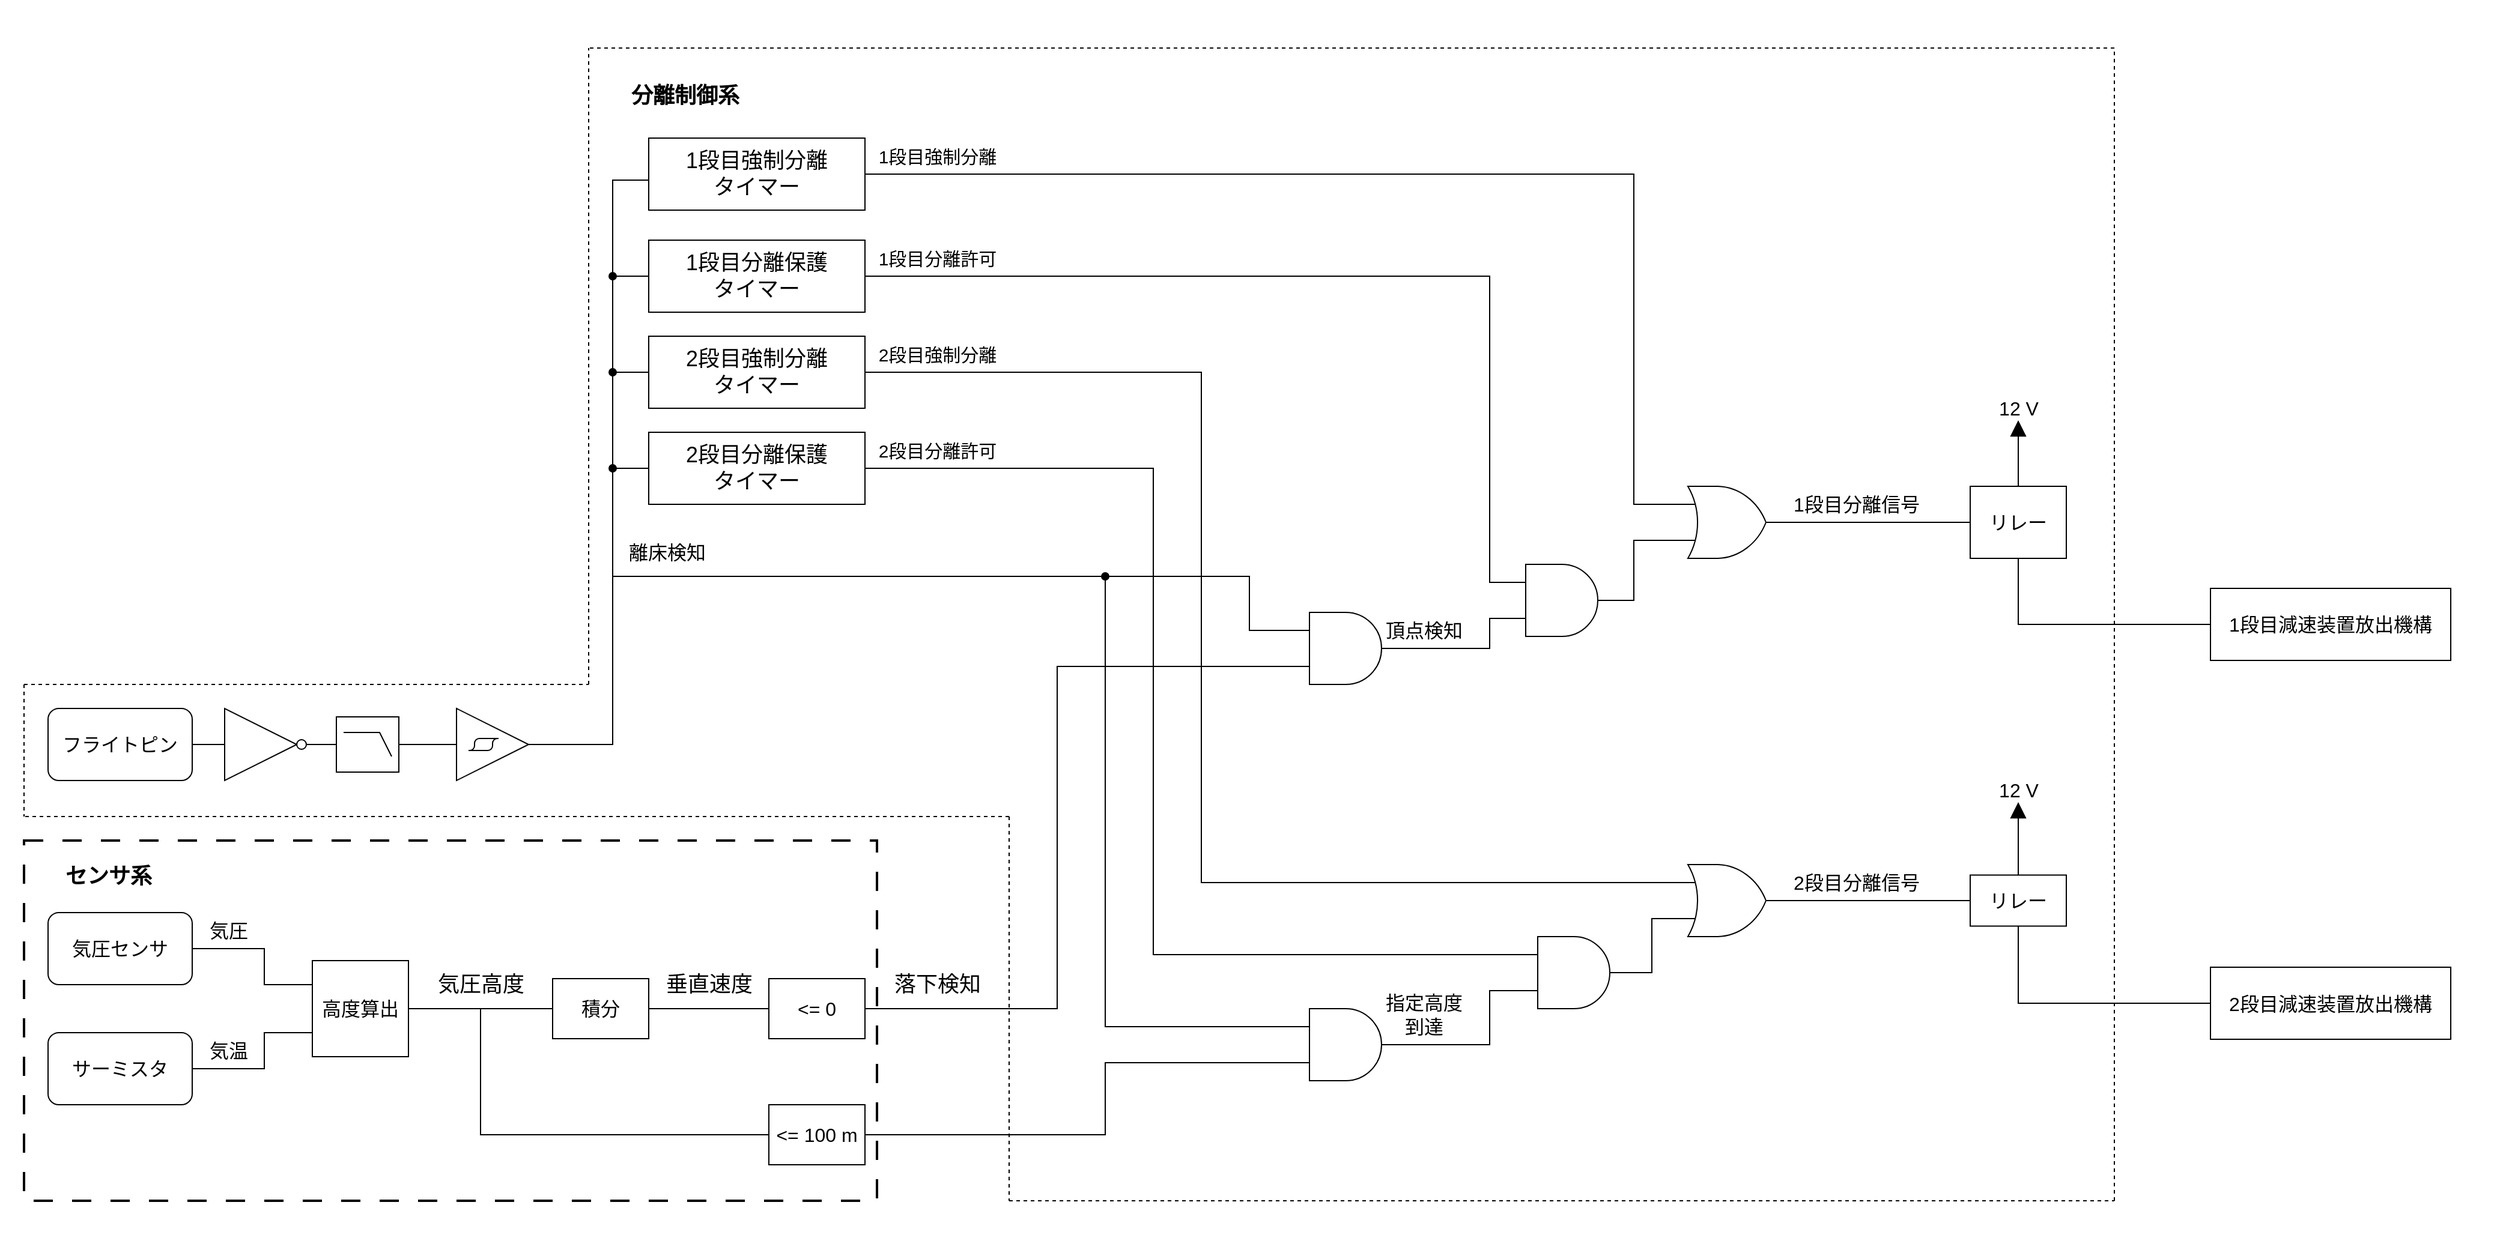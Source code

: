 <mxfile>
    <diagram id="8TEd3o8tfnUCQelQGDyB" name="ページ1">
        <mxGraphModel dx="562" dy="1375" grid="1" gridSize="10" guides="1" tooltips="1" connect="1" arrows="1" fold="1" page="1" pageScale="1" pageWidth="1169" pageHeight="827" background="#ffffff" math="0" shadow="0">
            <root>
                <mxCell id="0"/>
                <mxCell id="1" parent="0"/>
                <mxCell id="135" value="" style="rounded=0;whiteSpace=wrap;html=1;strokeColor=none;" parent="1" vertex="1">
                    <mxGeometry x="40" y="-200" width="2080" height="1030" as="geometry"/>
                </mxCell>
                <mxCell id="49" value="気温" style="text;html=1;align=center;verticalAlign=middle;resizable=0;points=[];autosize=1;strokeColor=none;fillColor=none;fontSize=16;" parent="1" vertex="1">
                    <mxGeometry x="200" y="660" width="60" height="30" as="geometry"/>
                </mxCell>
                <mxCell id="82" value="" style="rounded=0;whiteSpace=wrap;html=1;fontSize=18;fillColor=none;dashed=1;dashPattern=8 8;strokeWidth=2;movable=0;resizable=0;rotatable=0;deletable=0;editable=0;locked=1;connectable=0;" parent="1" vertex="1">
                    <mxGeometry x="60" y="500" width="710" height="300" as="geometry"/>
                </mxCell>
                <mxCell id="56" style="edgeStyle=elbowEdgeStyle;rounded=0;html=1;entryX=0;entryY=0.25;entryDx=0;entryDy=0;entryPerimeter=0;fontSize=16;startArrow=none;startFill=0;endArrow=none;endFill=0;" parent="1" target="19" edge="1">
                    <mxGeometry relative="1" as="geometry">
                        <Array as="points">
                            <mxPoint x="1080" y="300"/>
                        </Array>
                        <mxPoint x="550" y="280" as="sourcePoint"/>
                    </mxGeometry>
                </mxCell>
                <mxCell id="18" style="edgeStyle=elbowEdgeStyle;rounded=0;html=1;fontSize=18;endArrow=none;endFill=0;startArrow=none;startFill=0;" parent="1" source="17" edge="1">
                    <mxGeometry relative="1" as="geometry">
                        <mxPoint x="550" y="250" as="targetPoint"/>
                        <Array as="points">
                            <mxPoint x="550" y="230"/>
                        </Array>
                    </mxGeometry>
                </mxCell>
                <mxCell id="17" value="2段目分離保護&lt;div&gt;タイマー&lt;/div&gt;" style="rounded=0;whiteSpace=wrap;html=1;fontSize=18;fillColor=default;" parent="1" vertex="1">
                    <mxGeometry x="580" y="160" width="180" height="60" as="geometry"/>
                </mxCell>
                <mxCell id="36" style="edgeStyle=elbowEdgeStyle;rounded=0;html=1;exitX=1;exitY=0.5;exitDx=0;exitDy=0;exitPerimeter=0;entryX=0;entryY=0.75;entryDx=0;entryDy=0;entryPerimeter=0;fontSize=16;startArrow=none;startFill=0;endArrow=none;endFill=0;" parent="1" source="19" target="35" edge="1">
                    <mxGeometry relative="1" as="geometry">
                        <Array as="points">
                            <mxPoint x="1280" y="330"/>
                            <mxPoint x="1210" y="320"/>
                            <mxPoint x="1150" y="320"/>
                        </Array>
                    </mxGeometry>
                </mxCell>
                <mxCell id="19" value="" style="verticalLabelPosition=bottom;shadow=0;dashed=0;align=center;html=1;verticalAlign=top;shape=mxgraph.electrical.logic_gates.logic_gate;operation=and;dashPattern=8 8;fontSize=18;fillColor=none;" parent="1" vertex="1">
                    <mxGeometry x="1110" y="310" width="100" height="60" as="geometry"/>
                </mxCell>
                <mxCell id="21" value="&lt;font style=&quot;font-size: 16px;&quot;&gt;離床検知&lt;/font&gt;" style="text;html=1;align=center;verticalAlign=middle;resizable=0;points=[];autosize=1;strokeColor=none;fillColor=none;fontSize=18;" parent="1" vertex="1">
                    <mxGeometry x="550" y="240" width="90" height="40" as="geometry"/>
                </mxCell>
                <mxCell id="34" style="edgeStyle=elbowEdgeStyle;rounded=0;html=1;fontSize=16;startArrow=none;startFill=0;endArrow=oval;endFill=1;" parent="1" source="23" edge="1">
                    <mxGeometry relative="1" as="geometry">
                        <mxPoint x="550" y="190" as="targetPoint"/>
                        <Array as="points">
                            <mxPoint x="550" y="150"/>
                        </Array>
                    </mxGeometry>
                </mxCell>
                <mxCell id="23" value="2段目強制分離&lt;br&gt;タイマー" style="rounded=0;whiteSpace=wrap;html=1;fontSize=18;fillColor=default;" parent="1" vertex="1">
                    <mxGeometry x="580" y="80" width="180" height="60" as="geometry"/>
                </mxCell>
                <mxCell id="27" style="edgeStyle=elbowEdgeStyle;rounded=0;html=1;exitX=1;exitY=0.5;exitDx=0;exitDy=0;exitPerimeter=0;fontSize=16;startArrow=none;startFill=0;endArrow=none;endFill=0;" parent="1" source="26" edge="1">
                    <mxGeometry relative="1" as="geometry">
                        <Array as="points">
                            <mxPoint x="550" y="360"/>
                        </Array>
                        <mxPoint x="550" y="250" as="targetPoint"/>
                    </mxGeometry>
                </mxCell>
                <mxCell id="26" value="" style="verticalLabelPosition=bottom;shadow=0;dashed=0;align=center;html=1;verticalAlign=top;shape=mxgraph.electrical.logic_gates.schmitt_trigger;fontSize=16;fillColor=default;" parent="1" vertex="1">
                    <mxGeometry x="400" y="390" width="100" height="60" as="geometry"/>
                </mxCell>
                <mxCell id="29" style="edgeStyle=elbowEdgeStyle;rounded=0;html=1;entryX=0;entryY=0.5;entryDx=0;entryDy=0;entryPerimeter=0;fontSize=16;startArrow=none;startFill=0;endArrow=none;endFill=0;" parent="1" source="28" target="26" edge="1">
                    <mxGeometry relative="1" as="geometry"/>
                </mxCell>
                <mxCell id="28" value="" style="verticalLabelPosition=bottom;shadow=0;dashed=0;align=center;html=1;verticalAlign=top;shape=mxgraph.electrical.logic_gates.lowpass_filter;fontSize=16;fillColor=default;" parent="1" vertex="1">
                    <mxGeometry x="320" y="397" width="52" height="46" as="geometry"/>
                </mxCell>
                <mxCell id="31" style="edgeStyle=elbowEdgeStyle;rounded=0;html=1;exitX=1;exitY=0.5;exitDx=0;exitDy=0;exitPerimeter=0;entryX=0;entryY=0.5;entryDx=0;entryDy=0;entryPerimeter=0;fontSize=16;startArrow=none;startFill=0;endArrow=none;endFill=0;" parent="1" source="30" target="28" edge="1">
                    <mxGeometry relative="1" as="geometry"/>
                </mxCell>
                <mxCell id="30" value="" style="verticalLabelPosition=bottom;shadow=0;dashed=0;align=center;html=1;verticalAlign=top;shape=mxgraph.electrical.logic_gates.inverter_2;fontSize=16;fillColor=default;" parent="1" vertex="1">
                    <mxGeometry x="210" y="390" width="100" height="60" as="geometry"/>
                </mxCell>
                <mxCell id="33" style="edgeStyle=elbowEdgeStyle;rounded=0;html=1;entryX=0;entryY=0.5;entryDx=0;entryDy=0;entryPerimeter=0;fontSize=16;startArrow=none;startFill=0;endArrow=none;endFill=0;" parent="1" source="32" target="30" edge="1">
                    <mxGeometry relative="1" as="geometry"/>
                </mxCell>
                <mxCell id="32" value="フライトピン" style="rounded=1;whiteSpace=wrap;html=1;fontSize=16;fillColor=default;" parent="1" vertex="1">
                    <mxGeometry x="80" y="390" width="120" height="60" as="geometry"/>
                </mxCell>
                <mxCell id="39" style="edgeStyle=elbowEdgeStyle;rounded=0;html=1;exitX=1;exitY=0.5;exitDx=0;exitDy=0;exitPerimeter=0;entryX=0;entryY=0.75;entryDx=0;entryDy=0;entryPerimeter=0;fontSize=16;startArrow=none;startFill=0;endArrow=none;endFill=0;" parent="1" source="35" target="59" edge="1">
                    <mxGeometry relative="1" as="geometry">
                        <mxPoint x="1350" y="250" as="targetPoint"/>
                        <Array as="points">
                            <mxPoint x="1400" y="260"/>
                            <mxPoint x="1330" y="270"/>
                        </Array>
                    </mxGeometry>
                </mxCell>
                <mxCell id="35" value="" style="verticalLabelPosition=bottom;shadow=0;dashed=0;align=center;html=1;verticalAlign=top;shape=mxgraph.electrical.logic_gates.logic_gate;operation=and;dashPattern=8 8;fontSize=18;fillColor=none;" parent="1" vertex="1">
                    <mxGeometry x="1290" y="270" width="100" height="60" as="geometry"/>
                </mxCell>
                <mxCell id="46" style="edgeStyle=elbowEdgeStyle;rounded=0;html=1;fontSize=16;startArrow=none;startFill=0;endArrow=none;endFill=0;" parent="1" source="43" edge="1">
                    <mxGeometry relative="1" as="geometry">
                        <mxPoint x="300" y="620" as="targetPoint"/>
                        <Array as="points">
                            <mxPoint x="260" y="590"/>
                        </Array>
                    </mxGeometry>
                </mxCell>
                <mxCell id="43" value="気圧センサ" style="rounded=1;whiteSpace=wrap;html=1;fontSize=16;fillColor=default;" parent="1" vertex="1">
                    <mxGeometry x="80" y="560" width="120" height="60" as="geometry"/>
                </mxCell>
                <mxCell id="47" style="edgeStyle=elbowEdgeStyle;rounded=0;html=1;entryX=0;entryY=0.75;entryDx=0;entryDy=0;fontSize=16;startArrow=none;startFill=0;endArrow=none;endFill=0;" parent="1" source="44" target="45" edge="1">
                    <mxGeometry relative="1" as="geometry">
                        <Array as="points">
                            <mxPoint x="260" y="690"/>
                        </Array>
                    </mxGeometry>
                </mxCell>
                <mxCell id="44" value="サーミスタ" style="rounded=1;whiteSpace=wrap;html=1;fontSize=16;fillColor=default;" parent="1" vertex="1">
                    <mxGeometry x="80" y="660" width="120" height="60" as="geometry"/>
                </mxCell>
                <mxCell id="51" style="edgeStyle=elbowEdgeStyle;rounded=0;html=1;entryX=0;entryY=0.5;entryDx=0;entryDy=0;fontSize=16;startArrow=none;startFill=0;endArrow=none;endFill=0;" parent="1" source="45" target="50" edge="1">
                    <mxGeometry relative="1" as="geometry"/>
                </mxCell>
                <mxCell id="45" value="高度算出" style="rounded=0;whiteSpace=wrap;html=1;fontSize=16;fillColor=default;" parent="1" vertex="1">
                    <mxGeometry x="300" y="600" width="80" height="80" as="geometry"/>
                </mxCell>
                <mxCell id="48" value="気圧" style="text;html=1;align=center;verticalAlign=middle;resizable=0;points=[];autosize=1;strokeColor=none;fillColor=none;fontSize=16;" parent="1" vertex="1">
                    <mxGeometry x="200" y="560" width="60" height="30" as="geometry"/>
                </mxCell>
                <mxCell id="53" style="edgeStyle=elbowEdgeStyle;rounded=0;html=1;entryX=0;entryY=0.5;entryDx=0;entryDy=0;fontSize=16;startArrow=none;startFill=0;endArrow=none;endFill=0;" parent="1" source="50" target="52" edge="1">
                    <mxGeometry relative="1" as="geometry"/>
                </mxCell>
                <mxCell id="50" value="積分" style="rounded=0;whiteSpace=wrap;html=1;fontSize=16;fillColor=default;" parent="1" vertex="1">
                    <mxGeometry x="500" y="615" width="80" height="50" as="geometry"/>
                </mxCell>
                <mxCell id="57" style="edgeStyle=elbowEdgeStyle;rounded=0;html=1;entryX=0;entryY=0.75;entryDx=0;entryDy=0;entryPerimeter=0;fontSize=16;startArrow=none;startFill=0;endArrow=none;endFill=0;" parent="1" source="52" target="19" edge="1">
                    <mxGeometry relative="1" as="geometry">
                        <Array as="points">
                            <mxPoint x="920" y="500"/>
                        </Array>
                    </mxGeometry>
                </mxCell>
                <mxCell id="52" value="&amp;lt;= 0" style="rounded=0;whiteSpace=wrap;html=1;fontSize=16;fillColor=default;" parent="1" vertex="1">
                    <mxGeometry x="680" y="615" width="80" height="50" as="geometry"/>
                </mxCell>
                <mxCell id="58" value="頂点検知" style="text;html=1;align=center;verticalAlign=middle;resizable=0;points=[];autosize=1;strokeColor=none;fillColor=none;fontSize=16;" parent="1" vertex="1">
                    <mxGeometry x="1180" y="310" width="90" height="30" as="geometry"/>
                </mxCell>
                <mxCell id="61" style="edgeStyle=elbowEdgeStyle;rounded=0;html=1;exitX=1;exitY=0.5;exitDx=0;exitDy=0;exitPerimeter=0;entryX=0;entryY=0.5;entryDx=0;entryDy=0;fontSize=16;startArrow=none;startFill=0;endArrow=none;endFill=0;" parent="1" target="60" edge="1">
                    <mxGeometry relative="1" as="geometry">
                        <mxPoint x="1530" y="235" as="sourcePoint"/>
                    </mxGeometry>
                </mxCell>
                <mxCell id="59" value="" style="verticalLabelPosition=bottom;shadow=0;dashed=0;align=center;html=1;verticalAlign=top;shape=mxgraph.electrical.logic_gates.logic_gate;operation=or;fontSize=16;fillColor=default;" parent="1" vertex="1">
                    <mxGeometry x="1430" y="205" width="100" height="60" as="geometry"/>
                </mxCell>
                <mxCell id="64" style="edgeStyle=elbowEdgeStyle;rounded=0;html=1;fontSize=16;startArrow=none;startFill=0;endArrow=block;endFill=1;endSize=11;startSize=6;targetPerimeterSpacing=0;strokeWidth=1;" parent="1" source="60" edge="1">
                    <mxGeometry relative="1" as="geometry">
                        <mxPoint x="1720" y="150.0" as="targetPoint"/>
                    </mxGeometry>
                </mxCell>
                <mxCell id="67" style="edgeStyle=elbowEdgeStyle;rounded=0;html=1;entryX=0;entryY=0.5;entryDx=0;entryDy=0;strokeWidth=1;fontSize=16;startArrow=none;startFill=0;endArrow=none;endFill=0;startSize=6;endSize=11;targetPerimeterSpacing=0;exitX=0.5;exitY=1;exitDx=0;exitDy=0;" parent="1" source="60" target="66" edge="1">
                    <mxGeometry relative="1" as="geometry">
                        <Array as="points">
                            <mxPoint x="1720" y="280"/>
                        </Array>
                    </mxGeometry>
                </mxCell>
                <mxCell id="60" value="リレー" style="rounded=0;whiteSpace=wrap;html=1;fontSize=16;fillColor=default;" parent="1" vertex="1">
                    <mxGeometry x="1680" y="205" width="80" height="60" as="geometry"/>
                </mxCell>
                <mxCell id="62" value="1段目分離信号" style="text;html=1;align=center;verticalAlign=middle;resizable=0;points=[];autosize=1;strokeColor=none;fillColor=none;fontSize=16;" parent="1" vertex="1">
                    <mxGeometry x="1520" y="205" width="130" height="30" as="geometry"/>
                </mxCell>
                <mxCell id="65" value="12 V" style="text;html=1;align=center;verticalAlign=middle;resizable=0;points=[];autosize=1;strokeColor=none;fillColor=none;fontSize=16;" parent="1" vertex="1">
                    <mxGeometry x="1690" y="125" width="60" height="30" as="geometry"/>
                </mxCell>
                <mxCell id="66" value="1段目減速装置放出機構" style="rounded=0;whiteSpace=wrap;html=1;fontSize=16;fillColor=default;" parent="1" vertex="1">
                    <mxGeometry x="1880" y="290" width="200" height="60" as="geometry"/>
                </mxCell>
                <mxCell id="68" value="" style="endArrow=none;dashed=1;html=1;rounded=0;strokeWidth=1;fontSize=16;startSize=6;endSize=11;targetPerimeterSpacing=0;" parent="1" edge="1">
                    <mxGeometry width="50" height="50" relative="1" as="geometry">
                        <mxPoint x="60" y="370" as="sourcePoint"/>
                        <mxPoint x="530" y="370" as="targetPoint"/>
                    </mxGeometry>
                </mxCell>
                <mxCell id="69" value="" style="endArrow=none;dashed=1;html=1;rounded=0;strokeWidth=1;fontSize=16;startSize=6;endSize=11;targetPerimeterSpacing=0;" parent="1" edge="1">
                    <mxGeometry width="50" height="50" relative="1" as="geometry">
                        <mxPoint x="530" y="370" as="sourcePoint"/>
                        <mxPoint x="530" y="-160" as="targetPoint"/>
                    </mxGeometry>
                </mxCell>
                <mxCell id="70" value="&lt;b&gt;&lt;font style=&quot;font-size: 18px;&quot;&gt;分離制御系&lt;/font&gt;&lt;/b&gt;" style="text;html=1;align=center;verticalAlign=middle;resizable=0;points=[];autosize=1;strokeColor=none;fillColor=none;fontSize=16;" parent="1" vertex="1">
                    <mxGeometry x="555" y="-140" width="110" height="40" as="geometry"/>
                </mxCell>
                <mxCell id="71" value="&lt;b&gt;センサ系&lt;/b&gt;" style="text;html=1;align=center;verticalAlign=middle;resizable=0;points=[];autosize=1;strokeColor=none;fillColor=none;fontSize=18;" parent="1" vertex="1">
                    <mxGeometry x="80" y="510" width="100" height="40" as="geometry"/>
                </mxCell>
                <mxCell id="72" value="" style="endArrow=none;dashed=1;html=1;rounded=0;strokeWidth=1;fontSize=16;startSize=6;endSize=11;targetPerimeterSpacing=0;" parent="1" edge="1">
                    <mxGeometry width="50" height="50" relative="1" as="geometry">
                        <mxPoint x="60" y="370" as="sourcePoint"/>
                        <mxPoint x="60" y="480" as="targetPoint"/>
                    </mxGeometry>
                </mxCell>
                <mxCell id="73" value="" style="endArrow=none;dashed=1;html=1;rounded=0;strokeWidth=1;fontSize=16;startSize=6;endSize=11;targetPerimeterSpacing=0;" parent="1" edge="1">
                    <mxGeometry width="50" height="50" relative="1" as="geometry">
                        <mxPoint x="880" y="480" as="sourcePoint"/>
                        <mxPoint x="60" y="480" as="targetPoint"/>
                    </mxGeometry>
                </mxCell>
                <mxCell id="74" value="落下検知" style="text;html=1;align=center;verticalAlign=middle;resizable=0;points=[];autosize=1;strokeColor=none;fillColor=none;fontSize=18;" parent="1" vertex="1">
                    <mxGeometry x="770" y="600" width="100" height="40" as="geometry"/>
                </mxCell>
                <mxCell id="75" value="垂直速度" style="text;html=1;align=center;verticalAlign=middle;resizable=0;points=[];autosize=1;strokeColor=none;fillColor=none;fontSize=18;" parent="1" vertex="1">
                    <mxGeometry x="580" y="600" width="100" height="40" as="geometry"/>
                </mxCell>
                <mxCell id="77" value="気圧高度" style="text;html=1;align=center;verticalAlign=middle;resizable=0;points=[];autosize=1;strokeColor=none;fillColor=none;fontSize=18;" parent="1" vertex="1">
                    <mxGeometry x="390" y="600" width="100" height="40" as="geometry"/>
                </mxCell>
                <mxCell id="81" value="" style="endArrow=none;dashed=1;html=1;strokeWidth=1;rounded=0;fontSize=18;startSize=6;endSize=11;targetPerimeterSpacing=0;" parent="1" edge="1">
                    <mxGeometry width="50" height="50" relative="1" as="geometry">
                        <mxPoint x="880" y="800" as="sourcePoint"/>
                        <mxPoint x="1800" y="800" as="targetPoint"/>
                    </mxGeometry>
                </mxCell>
                <mxCell id="93" value="1段目分離保護&lt;div&gt;タイマー&lt;/div&gt;" style="rounded=0;whiteSpace=wrap;html=1;fontSize=18;fillColor=default;" parent="1" vertex="1">
                    <mxGeometry x="580" width="180" height="60" as="geometry"/>
                </mxCell>
                <mxCell id="94" value="1段目強制分離&lt;br&gt;タイマー" style="rounded=0;whiteSpace=wrap;html=1;fontSize=18;fillColor=default;" parent="1" vertex="1">
                    <mxGeometry x="580" y="-85" width="180" height="60" as="geometry"/>
                </mxCell>
                <mxCell id="95" value="" style="endArrow=none;html=1;entryX=0;entryY=0.5;entryDx=0;entryDy=0;edgeStyle=elbowEdgeStyle;rounded=0;curved=0;startArrow=oval;startFill=1;" parent="1" target="93" edge="1">
                    <mxGeometry width="50" height="50" relative="1" as="geometry">
                        <mxPoint x="550" y="110" as="sourcePoint"/>
                        <mxPoint x="565" y="-70" as="targetPoint"/>
                        <Array as="points">
                            <mxPoint x="550" y="70"/>
                        </Array>
                    </mxGeometry>
                </mxCell>
                <mxCell id="96" value="" style="endArrow=none;html=1;entryX=0;entryY=0.5;entryDx=0;entryDy=0;edgeStyle=elbowEdgeStyle;rounded=0;curved=0;startArrow=oval;startFill=1;" parent="1" edge="1">
                    <mxGeometry width="50" height="50" relative="1" as="geometry">
                        <mxPoint x="550" y="30" as="sourcePoint"/>
                        <mxPoint x="580" y="-50" as="targetPoint"/>
                        <Array as="points">
                            <mxPoint x="550" y="-10"/>
                        </Array>
                    </mxGeometry>
                </mxCell>
                <mxCell id="97" value="" style="verticalLabelPosition=bottom;shadow=0;dashed=0;align=center;html=1;verticalAlign=top;shape=mxgraph.electrical.logic_gates.logic_gate;operation=and;dashPattern=8 8;fontSize=18;fillColor=none;" parent="1" vertex="1">
                    <mxGeometry x="1110" y="640" width="100" height="60" as="geometry"/>
                </mxCell>
                <mxCell id="98" value="" style="endArrow=oval;html=1;edgeStyle=elbowEdgeStyle;strokeColor=default;rounded=0;curved=0;endFill=1;" parent="1" edge="1">
                    <mxGeometry width="50" height="50" relative="1" as="geometry">
                        <mxPoint x="1110" y="655" as="sourcePoint"/>
                        <mxPoint x="960" y="280" as="targetPoint"/>
                        <Array as="points">
                            <mxPoint x="960" y="470"/>
                        </Array>
                    </mxGeometry>
                </mxCell>
                <mxCell id="99" value="" style="verticalLabelPosition=bottom;shadow=0;dashed=0;align=center;html=1;verticalAlign=top;shape=mxgraph.electrical.logic_gates.logic_gate;operation=and;dashPattern=8 8;fontSize=18;fillColor=none;" parent="1" vertex="1">
                    <mxGeometry x="1300" y="580" width="100" height="60" as="geometry"/>
                </mxCell>
                <mxCell id="100" value="" style="endArrow=none;html=1;exitX=1;exitY=0.5;exitDx=0;exitDy=0;exitPerimeter=0;entryX=0;entryY=0.75;entryDx=0;entryDy=0;entryPerimeter=0;edgeStyle=elbowEdgeStyle;rounded=0;curved=0;" parent="1" source="97" target="99" edge="1">
                    <mxGeometry width="50" height="50" relative="1" as="geometry">
                        <mxPoint x="1290" y="520" as="sourcePoint"/>
                        <mxPoint x="1340" y="470" as="targetPoint"/>
                        <Array as="points">
                            <mxPoint x="1280" y="650"/>
                        </Array>
                    </mxGeometry>
                </mxCell>
                <mxCell id="101" value="" style="endArrow=none;html=1;exitX=1;exitY=0.5;exitDx=0;exitDy=0;entryX=0;entryY=0.25;entryDx=0;entryDy=0;entryPerimeter=0;edgeStyle=elbowEdgeStyle;rounded=0;curved=0;" parent="1" source="17" target="99" edge="1">
                    <mxGeometry width="50" height="50" relative="1" as="geometry">
                        <mxPoint x="980" y="320" as="sourcePoint"/>
                        <mxPoint x="1160" y="410" as="targetPoint"/>
                        <Array as="points">
                            <mxPoint x="1000" y="400"/>
                        </Array>
                    </mxGeometry>
                </mxCell>
                <mxCell id="103" value="" style="verticalLabelPosition=bottom;shadow=0;dashed=0;align=center;html=1;verticalAlign=top;shape=mxgraph.electrical.logic_gates.logic_gate;operation=or;fontSize=16;fillColor=default;" parent="1" vertex="1">
                    <mxGeometry x="1430" y="520" width="100" height="60" as="geometry"/>
                </mxCell>
                <mxCell id="107" value="" style="endArrow=none;html=1;exitX=1;exitY=0.5;exitDx=0;exitDy=0;exitPerimeter=0;entryX=0;entryY=0.75;entryDx=0;entryDy=0;entryPerimeter=0;edgeStyle=elbowEdgeStyle;elbow=vertical;rounded=0;curved=0;" parent="1" source="99" target="103" edge="1">
                    <mxGeometry width="50" height="50" relative="1" as="geometry">
                        <mxPoint x="1380" y="590" as="sourcePoint"/>
                        <mxPoint x="1430" y="540" as="targetPoint"/>
                    </mxGeometry>
                </mxCell>
                <mxCell id="108" value="" style="endArrow=none;html=1;exitX=1;exitY=0.5;exitDx=0;exitDy=0;entryX=0;entryY=0.25;entryDx=0;entryDy=0;entryPerimeter=0;edgeStyle=elbowEdgeStyle;rounded=0;curved=0;" parent="1" source="23" target="103" edge="1">
                    <mxGeometry width="50" height="50" relative="1" as="geometry">
                        <mxPoint x="1070" y="370" as="sourcePoint"/>
                        <mxPoint x="1120" y="320" as="targetPoint"/>
                        <Array as="points">
                            <mxPoint x="1040" y="330"/>
                        </Array>
                    </mxGeometry>
                </mxCell>
                <mxCell id="109" value="&lt;font style=&quot;font-size: 15px; color: rgb(0, 0, 0);&quot;&gt;2段目分離許可&lt;/font&gt;" style="text;html=1;align=center;verticalAlign=middle;resizable=0;points=[];autosize=1;strokeColor=none;fillColor=none;" parent="1" vertex="1">
                    <mxGeometry x="760" y="160" width="120" height="30" as="geometry"/>
                </mxCell>
                <mxCell id="110" value="&lt;font style=&quot;font-size: 15px; color: rgb(0, 0, 0);&quot;&gt;2段目強制分離&lt;/font&gt;" style="text;html=1;align=center;verticalAlign=middle;resizable=0;points=[];autosize=1;strokeColor=none;fillColor=none;" parent="1" vertex="1">
                    <mxGeometry x="760" y="80" width="120" height="30" as="geometry"/>
                </mxCell>
                <mxCell id="111" value="" style="endArrow=none;html=1;exitX=1;exitY=0.5;exitDx=0;exitDy=0;entryX=0;entryY=0.25;entryDx=0;entryDy=0;entryPerimeter=0;edgeStyle=elbowEdgeStyle;rounded=0;curved=0;" parent="1" source="93" target="35" edge="1">
                    <mxGeometry width="50" height="50" relative="1" as="geometry">
                        <mxPoint x="970" y="90" as="sourcePoint"/>
                        <mxPoint x="1020" y="40" as="targetPoint"/>
                        <Array as="points">
                            <mxPoint x="1280" y="160"/>
                        </Array>
                    </mxGeometry>
                </mxCell>
                <mxCell id="112" value="&lt;font style=&quot;font-size: 15px; color: rgb(0, 0, 0);&quot;&gt;1段目分離許可&lt;/font&gt;" style="text;html=1;align=center;verticalAlign=middle;resizable=0;points=[];autosize=1;strokeColor=none;fillColor=none;" parent="1" vertex="1">
                    <mxGeometry x="760" width="120" height="30" as="geometry"/>
                </mxCell>
                <mxCell id="113" value="&lt;font style=&quot;font-size: 15px; color: rgb(0, 0, 0);&quot;&gt;1段目強制分離&lt;/font&gt;" style="text;html=1;align=center;verticalAlign=middle;resizable=0;points=[];autosize=1;strokeColor=none;fillColor=none;" parent="1" vertex="1">
                    <mxGeometry x="760" y="-85" width="120" height="30" as="geometry"/>
                </mxCell>
                <mxCell id="114" value="" style="endArrow=none;html=1;exitX=1;exitY=0.5;exitDx=0;exitDy=0;entryX=0;entryY=0.25;entryDx=0;entryDy=0;entryPerimeter=0;edgeStyle=elbowEdgeStyle;rounded=0;curved=0;" parent="1" source="94" target="59" edge="1">
                    <mxGeometry width="50" height="50" relative="1" as="geometry">
                        <mxPoint x="1040" y="90" as="sourcePoint"/>
                        <mxPoint x="1090" y="40" as="targetPoint"/>
                        <Array as="points">
                            <mxPoint x="1400" y="90"/>
                        </Array>
                    </mxGeometry>
                </mxCell>
                <mxCell id="115" style="edgeStyle=elbowEdgeStyle;rounded=0;html=1;fontSize=16;startArrow=none;startFill=0;endArrow=block;endFill=1;endSize=11;startSize=6;targetPerimeterSpacing=0;strokeWidth=1;" parent="1" source="117" edge="1">
                    <mxGeometry relative="1" as="geometry">
                        <mxPoint x="1720" y="468.0" as="targetPoint"/>
                    </mxGeometry>
                </mxCell>
                <mxCell id="117" value="リレー" style="rounded=0;whiteSpace=wrap;html=1;fontSize=16;fillColor=default;" parent="1" vertex="1">
                    <mxGeometry x="1680" y="528.75" width="80" height="42.5" as="geometry"/>
                </mxCell>
                <mxCell id="118" value="12 V" style="text;html=1;align=center;verticalAlign=middle;resizable=0;points=[];autosize=1;strokeColor=none;fillColor=none;fontSize=16;" parent="1" vertex="1">
                    <mxGeometry x="1690" y="443" width="60" height="30" as="geometry"/>
                </mxCell>
                <mxCell id="120" value="2段目減速装置放出機構" style="rounded=0;whiteSpace=wrap;html=1;fontSize=16;fillColor=default;" parent="1" vertex="1">
                    <mxGeometry x="1880" y="605.5" width="200" height="60" as="geometry"/>
                </mxCell>
                <mxCell id="121" value="" style="endArrow=none;html=1;entryX=0.5;entryY=1;entryDx=0;entryDy=0;exitX=0;exitY=0.5;exitDx=0;exitDy=0;edgeStyle=orthogonalEdgeStyle;rounded=0;curved=0;" parent="1" source="120" target="117" edge="1">
                    <mxGeometry width="50" height="50" relative="1" as="geometry">
                        <mxPoint x="1840" y="645.5" as="sourcePoint"/>
                        <mxPoint x="1820" y="565.5" as="targetPoint"/>
                    </mxGeometry>
                </mxCell>
                <mxCell id="125" value="" style="endArrow=none;html=1;exitX=1;exitY=0.5;exitDx=0;exitDy=0;exitPerimeter=0;entryX=0;entryY=0.5;entryDx=0;entryDy=0;" parent="1" source="103" target="117" edge="1">
                    <mxGeometry width="50" height="50" relative="1" as="geometry">
                        <mxPoint x="1580" y="570" as="sourcePoint"/>
                        <mxPoint x="1670" y="550" as="targetPoint"/>
                    </mxGeometry>
                </mxCell>
                <mxCell id="126" value="2段目分離信号" style="text;html=1;align=center;verticalAlign=middle;resizable=0;points=[];autosize=1;strokeColor=none;fillColor=none;fontSize=16;" parent="1" vertex="1">
                    <mxGeometry x="1520" y="520" width="130" height="30" as="geometry"/>
                </mxCell>
                <mxCell id="127" value="" style="endArrow=none;dashed=1;html=1;strokeWidth=1;rounded=0;fontSize=18;startSize=6;endSize=11;targetPerimeterSpacing=0;" parent="1" edge="1">
                    <mxGeometry width="50" height="50" relative="1" as="geometry">
                        <mxPoint x="880" y="480" as="sourcePoint"/>
                        <mxPoint x="880" y="800" as="targetPoint"/>
                    </mxGeometry>
                </mxCell>
                <mxCell id="128" value="&amp;lt;= 100 m" style="rounded=0;whiteSpace=wrap;html=1;fontSize=16;fillColor=default;" parent="1" vertex="1">
                    <mxGeometry x="680" y="720" width="80" height="50" as="geometry"/>
                </mxCell>
                <mxCell id="129" value="" style="endArrow=none;html=1;exitX=0;exitY=0.5;exitDx=0;exitDy=0;edgeStyle=elbowEdgeStyle;rounded=0;curved=0;" parent="1" source="128" edge="1">
                    <mxGeometry width="50" height="50" relative="1" as="geometry">
                        <mxPoint x="640" y="680" as="sourcePoint"/>
                        <mxPoint x="440" y="640" as="targetPoint"/>
                        <Array as="points">
                            <mxPoint x="440" y="690"/>
                        </Array>
                    </mxGeometry>
                </mxCell>
                <mxCell id="130" style="edgeStyle=elbowEdgeStyle;html=1;entryX=0;entryY=0.75;entryDx=0;entryDy=0;entryPerimeter=0;endArrow=none;endFill=0;rounded=0;curved=0;" parent="1" source="128" target="97" edge="1">
                    <mxGeometry relative="1" as="geometry">
                        <Array as="points">
                            <mxPoint x="960" y="710"/>
                        </Array>
                    </mxGeometry>
                </mxCell>
                <mxCell id="132" value="&lt;font style=&quot;color: rgb(0, 0, 0);&quot;&gt;指定高度&lt;/font&gt;&lt;div&gt;&lt;font style=&quot;color: rgb(0, 0, 0);&quot;&gt;到達&lt;/font&gt;&lt;/div&gt;" style="text;html=1;align=center;verticalAlign=middle;resizable=0;points=[];autosize=1;strokeColor=none;fillColor=none;fontSize=16;" parent="1" vertex="1">
                    <mxGeometry x="1180" y="620" width="90" height="50" as="geometry"/>
                </mxCell>
                <mxCell id="133" value="" style="endArrow=none;dashed=1;html=1;rounded=0;strokeWidth=1;fontSize=16;startSize=6;endSize=11;targetPerimeterSpacing=0;" parent="1" edge="1">
                    <mxGeometry width="50" height="50" relative="1" as="geometry">
                        <mxPoint x="1800" y="-160" as="sourcePoint"/>
                        <mxPoint x="530" y="-160" as="targetPoint"/>
                    </mxGeometry>
                </mxCell>
                <mxCell id="134" value="" style="endArrow=none;dashed=1;html=1;rounded=0;strokeWidth=1;fontSize=16;startSize=6;endSize=11;targetPerimeterSpacing=0;" parent="1" edge="1">
                    <mxGeometry width="50" height="50" relative="1" as="geometry">
                        <mxPoint x="1800" y="800" as="sourcePoint"/>
                        <mxPoint x="1800" y="-160" as="targetPoint"/>
                    </mxGeometry>
                </mxCell>
            </root>
        </mxGraphModel>
    </diagram>
</mxfile>